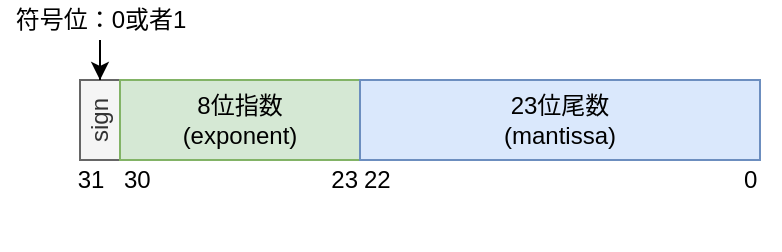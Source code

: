 <mxfile version="12.7.4" type="github"><diagram id="vDF3Hs1tSZUEA7Ewwk__" name="第 1 页"><mxGraphModel dx="1038" dy="499" grid="1" gridSize="10" guides="1" tooltips="1" connect="1" arrows="1" fold="1" page="1" pageScale="1" pageWidth="1700" pageHeight="1100" math="0" shadow="0"><root><mxCell id="0"/><mxCell id="1" parent="0"/><mxCell id="FWuuAw7y3Q6yPfhvG10U-1" value="sign" style="rounded=0;whiteSpace=wrap;html=1;fillColor=#f5f5f5;strokeColor=#666666;fontColor=#333333;horizontal=0;" parent="1" vertex="1"><mxGeometry x="260" y="430" width="20" height="40" as="geometry"/></mxCell><mxCell id="FWuuAw7y3Q6yPfhvG10U-2" value="&lt;div align=&quot;center&quot;&gt;8位指数&lt;br&gt;(exponent)&lt;/div&gt;" style="rounded=0;whiteSpace=wrap;html=1;fillColor=#d5e8d4;strokeColor=#82b366;align=center;" parent="1" vertex="1"><mxGeometry x="280" y="430" width="120" height="40" as="geometry"/></mxCell><mxCell id="FWuuAw7y3Q6yPfhvG10U-8" value="23位尾数&lt;br&gt;(mantissa)" style="rounded=0;whiteSpace=wrap;html=1;strokeWidth=1;fillColor=#dae8fc;strokeColor=#6c8ebf;" parent="1" vertex="1"><mxGeometry x="400" y="430" width="200" height="40" as="geometry"/></mxCell><mxCell id="FWuuAw7y3Q6yPfhvG10U-13" value="" style="edgeStyle=orthogonalEdgeStyle;rounded=0;orthogonalLoop=1;jettySize=auto;html=1;" parent="1" source="FWuuAw7y3Q6yPfhvG10U-10" target="FWuuAw7y3Q6yPfhvG10U-1" edge="1"><mxGeometry relative="1" as="geometry"/></mxCell><mxCell id="FWuuAw7y3Q6yPfhvG10U-10" value="符号位：0或者1" style="text;html=1;align=center;verticalAlign=middle;resizable=0;points=[];autosize=1;" parent="1" vertex="1"><mxGeometry x="220" y="390" width="100" height="20" as="geometry"/></mxCell><mxCell id="FWuuAw7y3Q6yPfhvG10U-14" value="&lt;div align=&quot;left&quot;&gt;0&lt;/div&gt;" style="text;html=1;align=left;verticalAlign=middle;resizable=0;points=[];autosize=1;" parent="1" vertex="1"><mxGeometry x="590" y="470" width="20" height="20" as="geometry"/></mxCell><mxCell id="FWuuAw7y3Q6yPfhvG10U-15" value="&lt;div align=&quot;left&quot;&gt;22&lt;/div&gt;" style="text;html=1;align=left;verticalAlign=middle;resizable=0;points=[];autosize=1;rotation=0;" parent="1" vertex="1"><mxGeometry x="400" y="470" width="30" height="20" as="geometry"/></mxCell><mxCell id="FWuuAw7y3Q6yPfhvG10U-18" value="&lt;div align=&quot;right&quot;&gt;23&lt;/div&gt;" style="text;html=1;align=right;verticalAlign=middle;resizable=0;points=[];autosize=1;" parent="1" vertex="1"><mxGeometry x="370" y="470" width="30" height="20" as="geometry"/></mxCell><mxCell id="FWuuAw7y3Q6yPfhvG10U-19" value="&lt;div align=&quot;left&quot;&gt;30&lt;/div&gt;" style="text;html=1;align=left;verticalAlign=middle;resizable=0;points=[];autosize=1;" parent="1" vertex="1"><mxGeometry x="280" y="470" width="30" height="20" as="geometry"/></mxCell><mxCell id="FWuuAw7y3Q6yPfhvG10U-22" value="&lt;div align=&quot;left&quot;&gt;&lt;/div&gt;" style="text;html=1;align=left;verticalAlign=middle;resizable=0;points=[];autosize=1;" parent="1" vertex="1"><mxGeometry x="240" y="505" width="20" height="10" as="geometry"/></mxCell><mxCell id="FWuuAw7y3Q6yPfhvG10U-23" value="&lt;div align=&quot;left&quot;&gt;31&lt;br&gt;&lt;/div&gt;" style="text;html=1;align=center;verticalAlign=middle;resizable=0;points=[];autosize=1;" parent="1" vertex="1"><mxGeometry x="250" y="470" width="30" height="20" as="geometry"/></mxCell></root></mxGraphModel></diagram></mxfile>